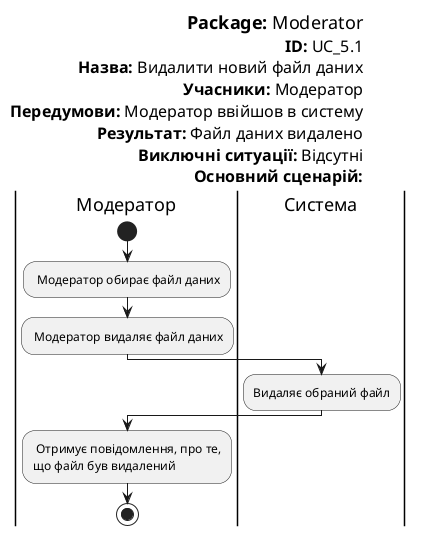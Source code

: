 @startuml EditAction

left header
<font color=000 size=18><b>Package:</b> Moderator
<font color=000 size=16><b>ID:</b> UC_5.1
<font color=000 size=16><b>Назва:</b> Видалити новий файл даних 
<font color=000 size=16><b>Учасники:</b> Модератор
<font color=000 size=16><b>Передумови:</b> Модератор ввійшов в систему
<font color=000 size=16><b>Результат:</b> Файл даних видалено
<font color=000 size=16><b>Виключні ситуації:</b> Відсутні
<font color=000 size=16><b>Основний сценарій:</b>
end header

skinparam	shadowing false
skinparam Note {
	BackgroundColor #f85658
	FontColor #ffffff
}


|Модератор|
start
: Модератор обирає файл даних;
: Модератор видаляє файл даних;

|Система|
:Видаляє обраний файл;

|Модератор|
: Отримує повідомлення, про те,
що файл був видалений;

stop;
@enduml
